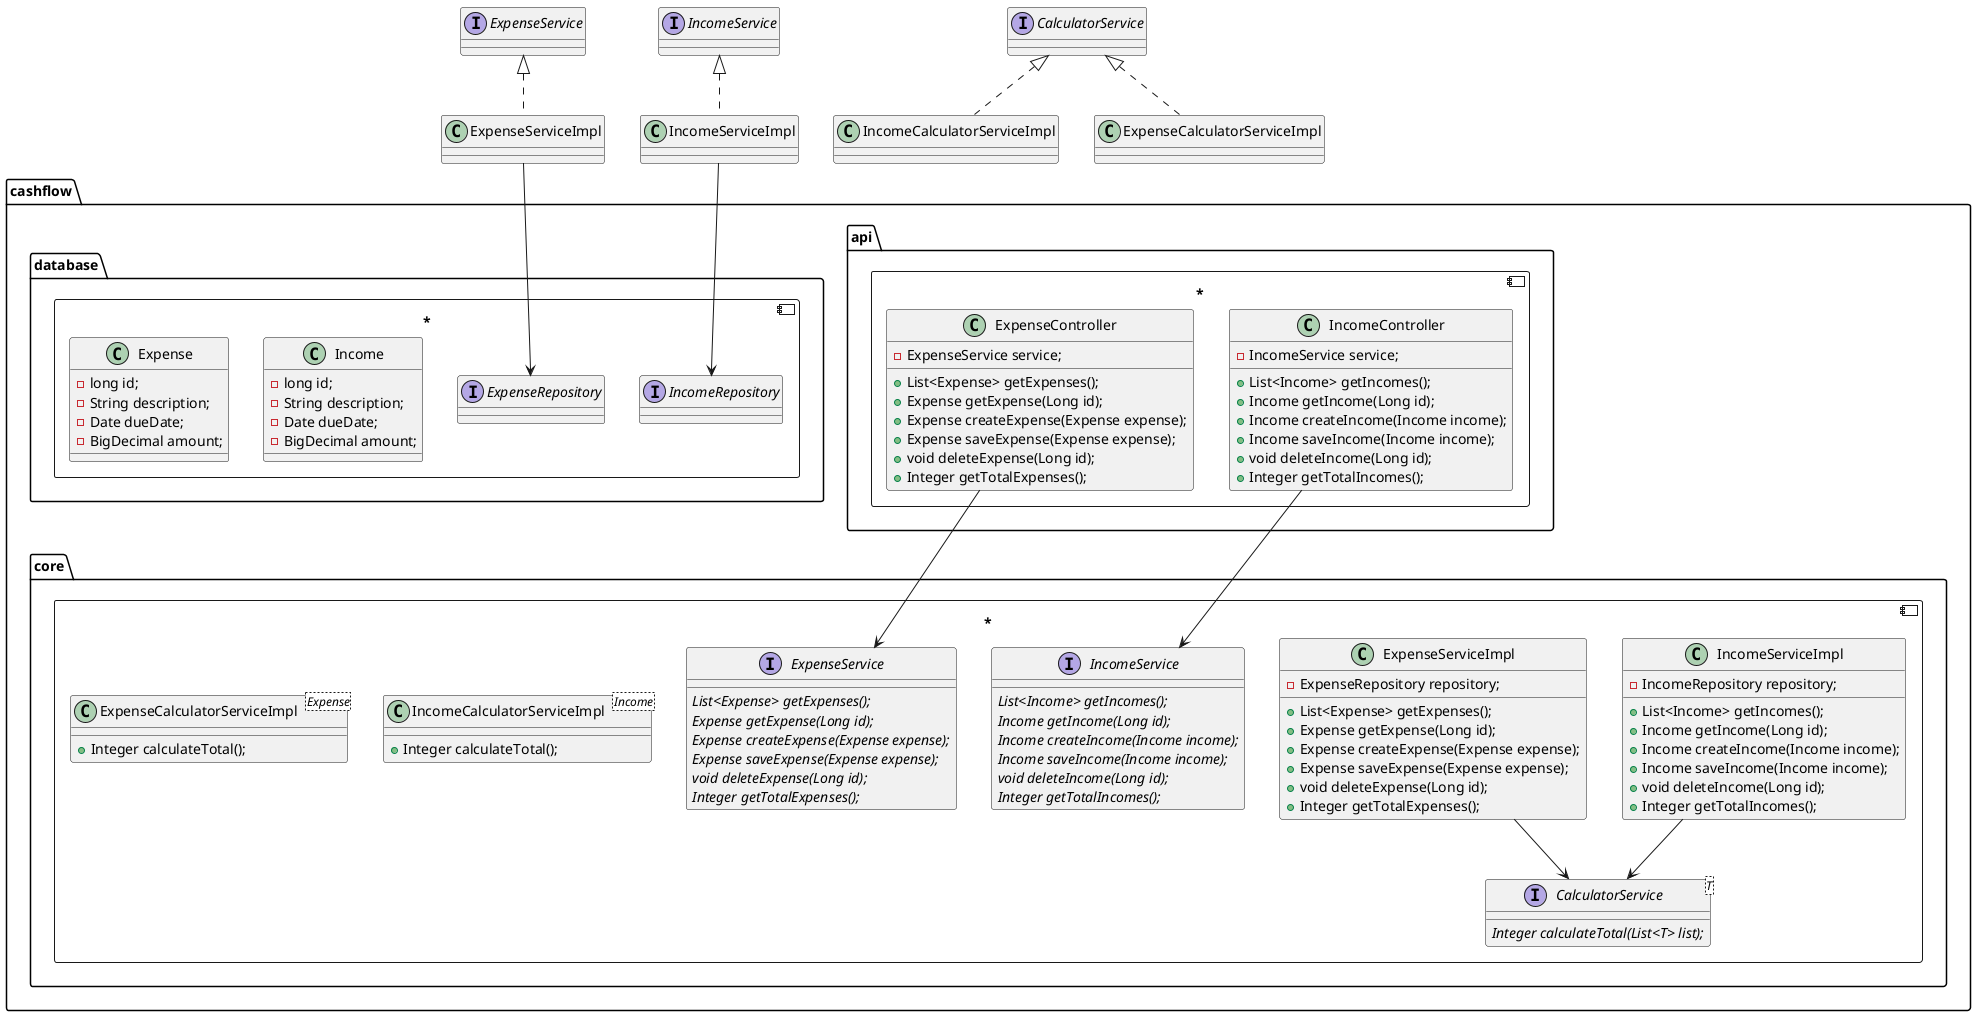 @startuml

component cashflow.api.* {
class IncomeController {
          - IncomeService service;
          + List<Income> getIncomes();
          + Income getIncome(Long id);
          + Income createIncome(Income income);
          + Income saveIncome(Income income);
          + void deleteIncome(Long id);
          + Integer getTotalIncomes();
      }

class ExpenseController {
  - ExpenseService service;
  + List<Expense> getExpenses();
  + Expense getExpense(Long id);
  + Expense createExpense(Expense expense);
  + Expense saveExpense(Expense expense);
  + void deleteExpense(Long id);
  + Integer getTotalExpenses();
}
}

component cashflow.core.* {
interface CalculatorService<T>{
    {abstract} Integer calculateTotal(List<T> list);
}

class IncomeServiceImpl {
    - IncomeRepository repository;
    + List<Income> getIncomes();
    + Income getIncome(Long id);
    + Income createIncome(Income income);
    + Income saveIncome(Income income);
    + void deleteIncome(Long id);
    + Integer getTotalIncomes();
}

class ExpenseServiceImpl {
    - ExpenseRepository repository;
    + List<Expense> getExpenses();
    + Expense getExpense(Long id);
    + Expense createExpense(Expense expense);
    + Expense saveExpense(Expense expense);
    + void deleteExpense(Long id);
    + Integer getTotalExpenses();
}

interface IncomeService{
    {abstract} List<Income> getIncomes();
    {abstract} Income getIncome(Long id);
    {abstract} Income createIncome(Income income);
    {abstract} Income saveIncome(Income income);
    {abstract} void deleteIncome(Long id);
    {abstract} Integer getTotalIncomes();
}

interface ExpenseService{
    {abstract} List<Expense> getExpenses();
    {abstract} Expense getExpense(Long id);
    {abstract} Expense createExpense(Expense expense);
    {abstract} Expense saveExpense(Expense expense);
    {abstract} void deleteExpense(Long id);
    {abstract} Integer getTotalExpenses();
}
class IncomeCalculatorServiceImpl<Income> {
    + Integer calculateTotal();
}
class ExpenseCalculatorServiceImpl<Expense> {
    + Integer calculateTotal();
}
}

component cashflow.database.* {
interface IncomeRepository{
}

interface ExpenseRepository{
}

class Income {
    - long id;
    - String description;
    - Date dueDate;
    - BigDecimal amount;
}
class Expense {
    - long id;
    - String description;
    - Date dueDate;
    - BigDecimal amount;
}

}

IncomeController --> IncomeService
ExpenseController --> ExpenseService
IncomeServiceImpl --> CalculatorService
ExpenseServiceImpl --> CalculatorService
class IncomeServiceImpl implements IncomeService
class ExpenseServiceImpl implements ExpenseService
class IncomeCalculatorServiceImpl implements CalculatorService
class ExpenseCalculatorServiceImpl implements CalculatorService
IncomeServiceImpl --> IncomeRepository
ExpenseServiceImpl --> ExpenseRepository
@enduml




